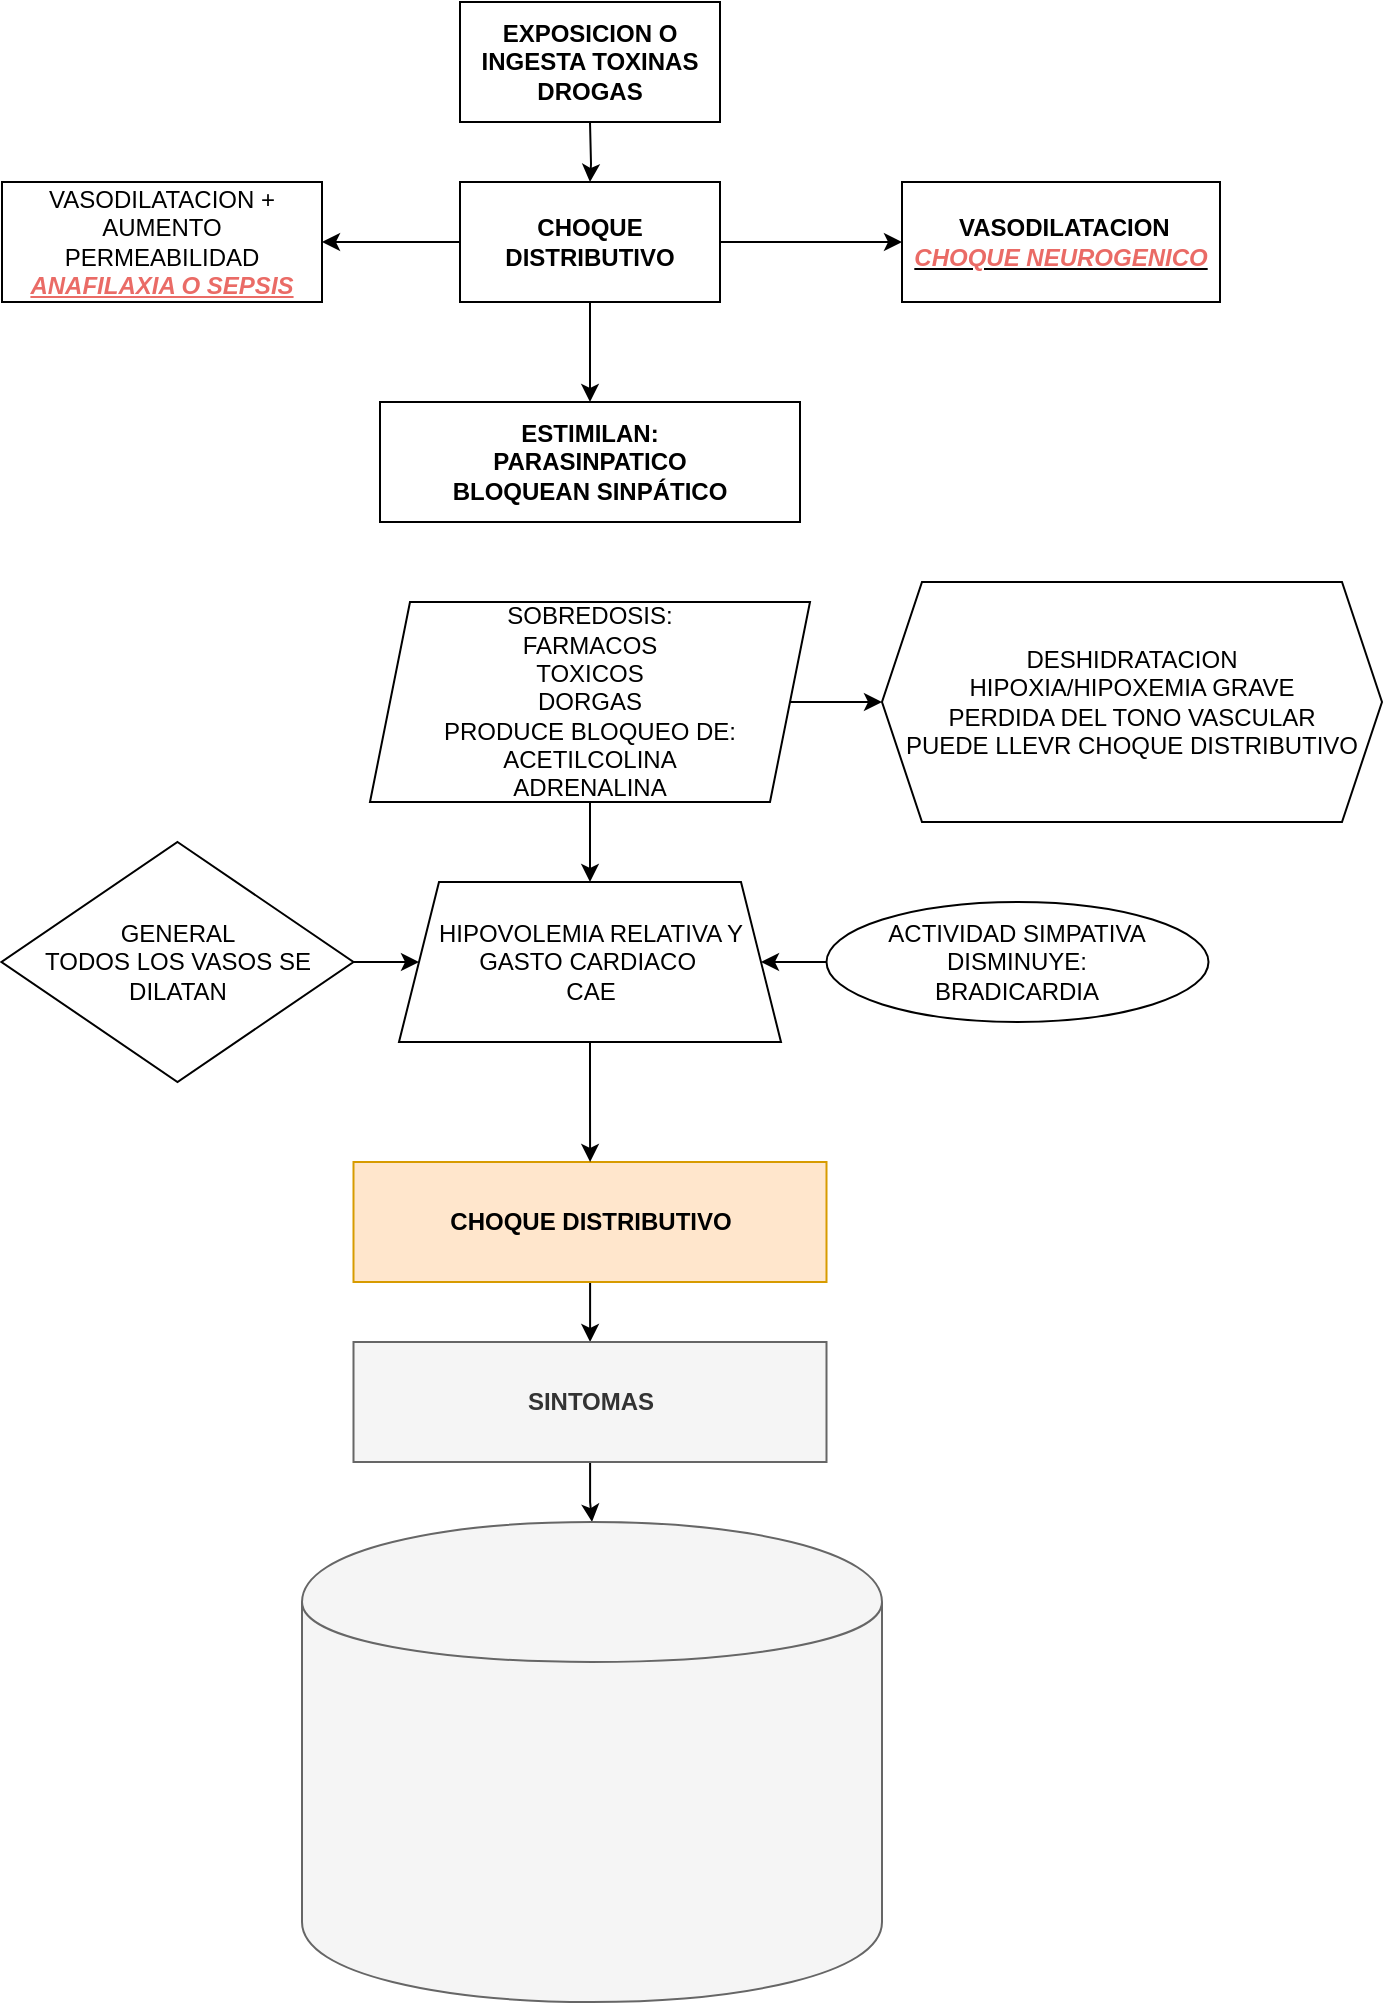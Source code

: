 <mxfile version="14.9.2" type="github">
  <diagram id="8tbKy97IGsQ9ciRFXvJA" name="Page-1">
    <mxGraphModel dx="868" dy="537" grid="1" gridSize="10" guides="1" tooltips="1" connect="1" arrows="1" fold="1" page="1" pageScale="1" pageWidth="827" pageHeight="1169" math="0" shadow="0">
      <root>
        <mxCell id="0" />
        <mxCell id="1" parent="0" />
        <mxCell id="9jP5uwK8EiIwHMqEGJkS-6" value="" style="edgeStyle=orthogonalEdgeStyle;rounded=0;orthogonalLoop=1;jettySize=auto;html=1;" edge="1" parent="1" source="9jP5uwK8EiIwHMqEGJkS-3" target="9jP5uwK8EiIwHMqEGJkS-5">
          <mxGeometry relative="1" as="geometry" />
        </mxCell>
        <mxCell id="9jP5uwK8EiIwHMqEGJkS-8" value="" style="edgeStyle=orthogonalEdgeStyle;rounded=0;orthogonalLoop=1;jettySize=auto;html=1;" edge="1" parent="1" source="9jP5uwK8EiIwHMqEGJkS-3" target="9jP5uwK8EiIwHMqEGJkS-7">
          <mxGeometry relative="1" as="geometry" />
        </mxCell>
        <mxCell id="9jP5uwK8EiIwHMqEGJkS-16" value="" style="edgeStyle=orthogonalEdgeStyle;rounded=0;orthogonalLoop=1;jettySize=auto;html=1;" edge="1" parent="1" source="9jP5uwK8EiIwHMqEGJkS-3" target="9jP5uwK8EiIwHMqEGJkS-15">
          <mxGeometry relative="1" as="geometry" />
        </mxCell>
        <mxCell id="9jP5uwK8EiIwHMqEGJkS-3" value="&lt;b&gt;CHOQUE DISTRIBUTIVO&lt;/b&gt;" style="whiteSpace=wrap;html=1;" vertex="1" parent="1">
          <mxGeometry x="349" y="90" width="130" height="60" as="geometry" />
        </mxCell>
        <mxCell id="9jP5uwK8EiIwHMqEGJkS-5" value="&lt;b&gt;&amp;nbsp;VASODILATACION&lt;br&gt;&lt;i&gt;&lt;u&gt;&lt;font color=&quot;#ea6b66&quot;&gt;CHOQUE NEUROGENICO&lt;/font&gt;&lt;/u&gt;&lt;/i&gt;&lt;br&gt;&lt;/b&gt;" style="whiteSpace=wrap;html=1;" vertex="1" parent="1">
          <mxGeometry x="570" y="90" width="159" height="60" as="geometry" />
        </mxCell>
        <mxCell id="9jP5uwK8EiIwHMqEGJkS-7" value="VASODILATACION + AUMENTO PERMEABILIDAD&lt;br&gt;&lt;i&gt;&lt;font color=&quot;#ea6b66&quot;&gt;&lt;b&gt;&lt;u&gt;ANAFILAXIA O SEPSIS&lt;/u&gt;&lt;/b&gt;&lt;/font&gt;&lt;/i&gt;" style="whiteSpace=wrap;html=1;" vertex="1" parent="1">
          <mxGeometry x="120" y="90" width="160" height="60" as="geometry" />
        </mxCell>
        <mxCell id="9jP5uwK8EiIwHMqEGJkS-14" value="" style="edgeStyle=orthogonalEdgeStyle;rounded=0;orthogonalLoop=1;jettySize=auto;html=1;" edge="1" parent="1" target="9jP5uwK8EiIwHMqEGJkS-3">
          <mxGeometry relative="1" as="geometry">
            <mxPoint x="414" y="60" as="sourcePoint" />
          </mxGeometry>
        </mxCell>
        <mxCell id="9jP5uwK8EiIwHMqEGJkS-12" value="&lt;b&gt;EXPOSICION O INGESTA TOXINAS DROGAS&lt;/b&gt;" style="whiteSpace=wrap;html=1;" vertex="1" parent="1">
          <mxGeometry x="349" width="130" height="60" as="geometry" />
        </mxCell>
        <mxCell id="9jP5uwK8EiIwHMqEGJkS-15" value="&lt;b&gt;ESTIMILAN:&lt;br&gt;PARASINPATICO&lt;br&gt;BLOQUEAN SINPÁTICO&lt;br&gt;&lt;/b&gt;" style="whiteSpace=wrap;html=1;" vertex="1" parent="1">
          <mxGeometry x="309" y="200" width="210" height="60" as="geometry" />
        </mxCell>
        <mxCell id="9jP5uwK8EiIwHMqEGJkS-43" value="" style="edgeStyle=orthogonalEdgeStyle;rounded=0;orthogonalLoop=1;jettySize=auto;html=1;" edge="1" parent="1" source="9jP5uwK8EiIwHMqEGJkS-18" target="9jP5uwK8EiIwHMqEGJkS-42">
          <mxGeometry relative="1" as="geometry" />
        </mxCell>
        <mxCell id="9jP5uwK8EiIwHMqEGJkS-18" value="&lt;b&gt;CHOQUE DISTRIBUTIVO&lt;/b&gt;" style="whiteSpace=wrap;html=1;fillColor=#ffe6cc;strokeColor=#d79b00;" vertex="1" parent="1">
          <mxGeometry x="295.75" y="580" width="236.5" height="60" as="geometry" />
        </mxCell>
        <mxCell id="9jP5uwK8EiIwHMqEGJkS-35" value="" style="edgeStyle=orthogonalEdgeStyle;rounded=0;orthogonalLoop=1;jettySize=auto;html=1;" edge="1" parent="1" source="9jP5uwK8EiIwHMqEGJkS-19" target="9jP5uwK8EiIwHMqEGJkS-23">
          <mxGeometry relative="1" as="geometry" />
        </mxCell>
        <mxCell id="9jP5uwK8EiIwHMqEGJkS-19" value="GENERAL&lt;br&gt;TODOS LOS VASOS SE DILATAN" style="rhombus;whiteSpace=wrap;html=1;" vertex="1" parent="1">
          <mxGeometry x="119.75" y="420" width="176" height="120" as="geometry" />
        </mxCell>
        <mxCell id="9jP5uwK8EiIwHMqEGJkS-36" value="" style="edgeStyle=orthogonalEdgeStyle;rounded=0;orthogonalLoop=1;jettySize=auto;html=1;" edge="1" parent="1" source="9jP5uwK8EiIwHMqEGJkS-23" target="9jP5uwK8EiIwHMqEGJkS-18">
          <mxGeometry relative="1" as="geometry" />
        </mxCell>
        <mxCell id="9jP5uwK8EiIwHMqEGJkS-23" value="HIPOVOLEMIA RELATIVA Y &lt;br&gt;GASTO CARDIACO&amp;nbsp;&lt;br&gt;CAE" style="shape=trapezoid;perimeter=trapezoidPerimeter;whiteSpace=wrap;html=1;fixedSize=1;" vertex="1" parent="1">
          <mxGeometry x="318.5" y="440" width="191" height="80" as="geometry" />
        </mxCell>
        <mxCell id="9jP5uwK8EiIwHMqEGJkS-34" value="" style="edgeStyle=orthogonalEdgeStyle;rounded=0;orthogonalLoop=1;jettySize=auto;html=1;" edge="1" parent="1" source="9jP5uwK8EiIwHMqEGJkS-26" target="9jP5uwK8EiIwHMqEGJkS-23">
          <mxGeometry relative="1" as="geometry" />
        </mxCell>
        <mxCell id="9jP5uwK8EiIwHMqEGJkS-26" value="ACTIVIDAD SIMPATIVA DISMINUYE:&lt;br&gt;BRADICARDIA" style="ellipse;whiteSpace=wrap;html=1;" vertex="1" parent="1">
          <mxGeometry x="532.25" y="450" width="191" height="60" as="geometry" />
        </mxCell>
        <mxCell id="9jP5uwK8EiIwHMqEGJkS-39" value="" style="edgeStyle=orthogonalEdgeStyle;rounded=0;orthogonalLoop=1;jettySize=auto;html=1;" edge="1" parent="1" source="9jP5uwK8EiIwHMqEGJkS-38" target="9jP5uwK8EiIwHMqEGJkS-23">
          <mxGeometry relative="1" as="geometry" />
        </mxCell>
        <mxCell id="9jP5uwK8EiIwHMqEGJkS-41" value="" style="edgeStyle=orthogonalEdgeStyle;rounded=0;orthogonalLoop=1;jettySize=auto;html=1;" edge="1" parent="1" source="9jP5uwK8EiIwHMqEGJkS-38" target="9jP5uwK8EiIwHMqEGJkS-40">
          <mxGeometry relative="1" as="geometry" />
        </mxCell>
        <mxCell id="9jP5uwK8EiIwHMqEGJkS-38" value="SOBREDOSIS:&lt;br&gt;FARMACOS&lt;br&gt;TOXICOS&lt;br&gt;DORGAS&lt;br&gt;PRODUCE BLOQUEO DE:&lt;br&gt;ACETILCOLINA&lt;br&gt;ADRENALINA" style="shape=parallelogram;perimeter=parallelogramPerimeter;whiteSpace=wrap;html=1;fixedSize=1;" vertex="1" parent="1">
          <mxGeometry x="304" y="300" width="220" height="100" as="geometry" />
        </mxCell>
        <mxCell id="9jP5uwK8EiIwHMqEGJkS-40" value="DESHIDRATACION&lt;br&gt;HIPOXIA/HIPOXEMIA GRAVE&lt;br&gt;PERDIDA DEL TONO VASCULAR&lt;br&gt;PUEDE LLEVR CHOQUE DISTRIBUTIVO" style="shape=hexagon;perimeter=hexagonPerimeter2;whiteSpace=wrap;html=1;fixedSize=1;" vertex="1" parent="1">
          <mxGeometry x="560" y="290" width="250" height="120" as="geometry" />
        </mxCell>
        <mxCell id="9jP5uwK8EiIwHMqEGJkS-45" value="" style="edgeStyle=orthogonalEdgeStyle;rounded=0;orthogonalLoop=1;jettySize=auto;html=1;" edge="1" parent="1" source="9jP5uwK8EiIwHMqEGJkS-42" target="9jP5uwK8EiIwHMqEGJkS-44">
          <mxGeometry relative="1" as="geometry" />
        </mxCell>
        <mxCell id="9jP5uwK8EiIwHMqEGJkS-42" value="&lt;b&gt;SINTOMAS&lt;/b&gt;" style="whiteSpace=wrap;html=1;fillColor=#f5f5f5;strokeColor=#666666;fontColor=#333333;" vertex="1" parent="1">
          <mxGeometry x="295.75" y="670" width="236.5" height="60" as="geometry" />
        </mxCell>
        <mxCell id="9jP5uwK8EiIwHMqEGJkS-44" value="" style="shape=cylinder;whiteSpace=wrap;html=1;boundedLbl=1;backgroundOutline=1;fontColor=#333333;strokeColor=#666666;fillColor=#f5f5f5;" vertex="1" parent="1">
          <mxGeometry x="270" y="760" width="290" height="240" as="geometry" />
        </mxCell>
      </root>
    </mxGraphModel>
  </diagram>
</mxfile>
